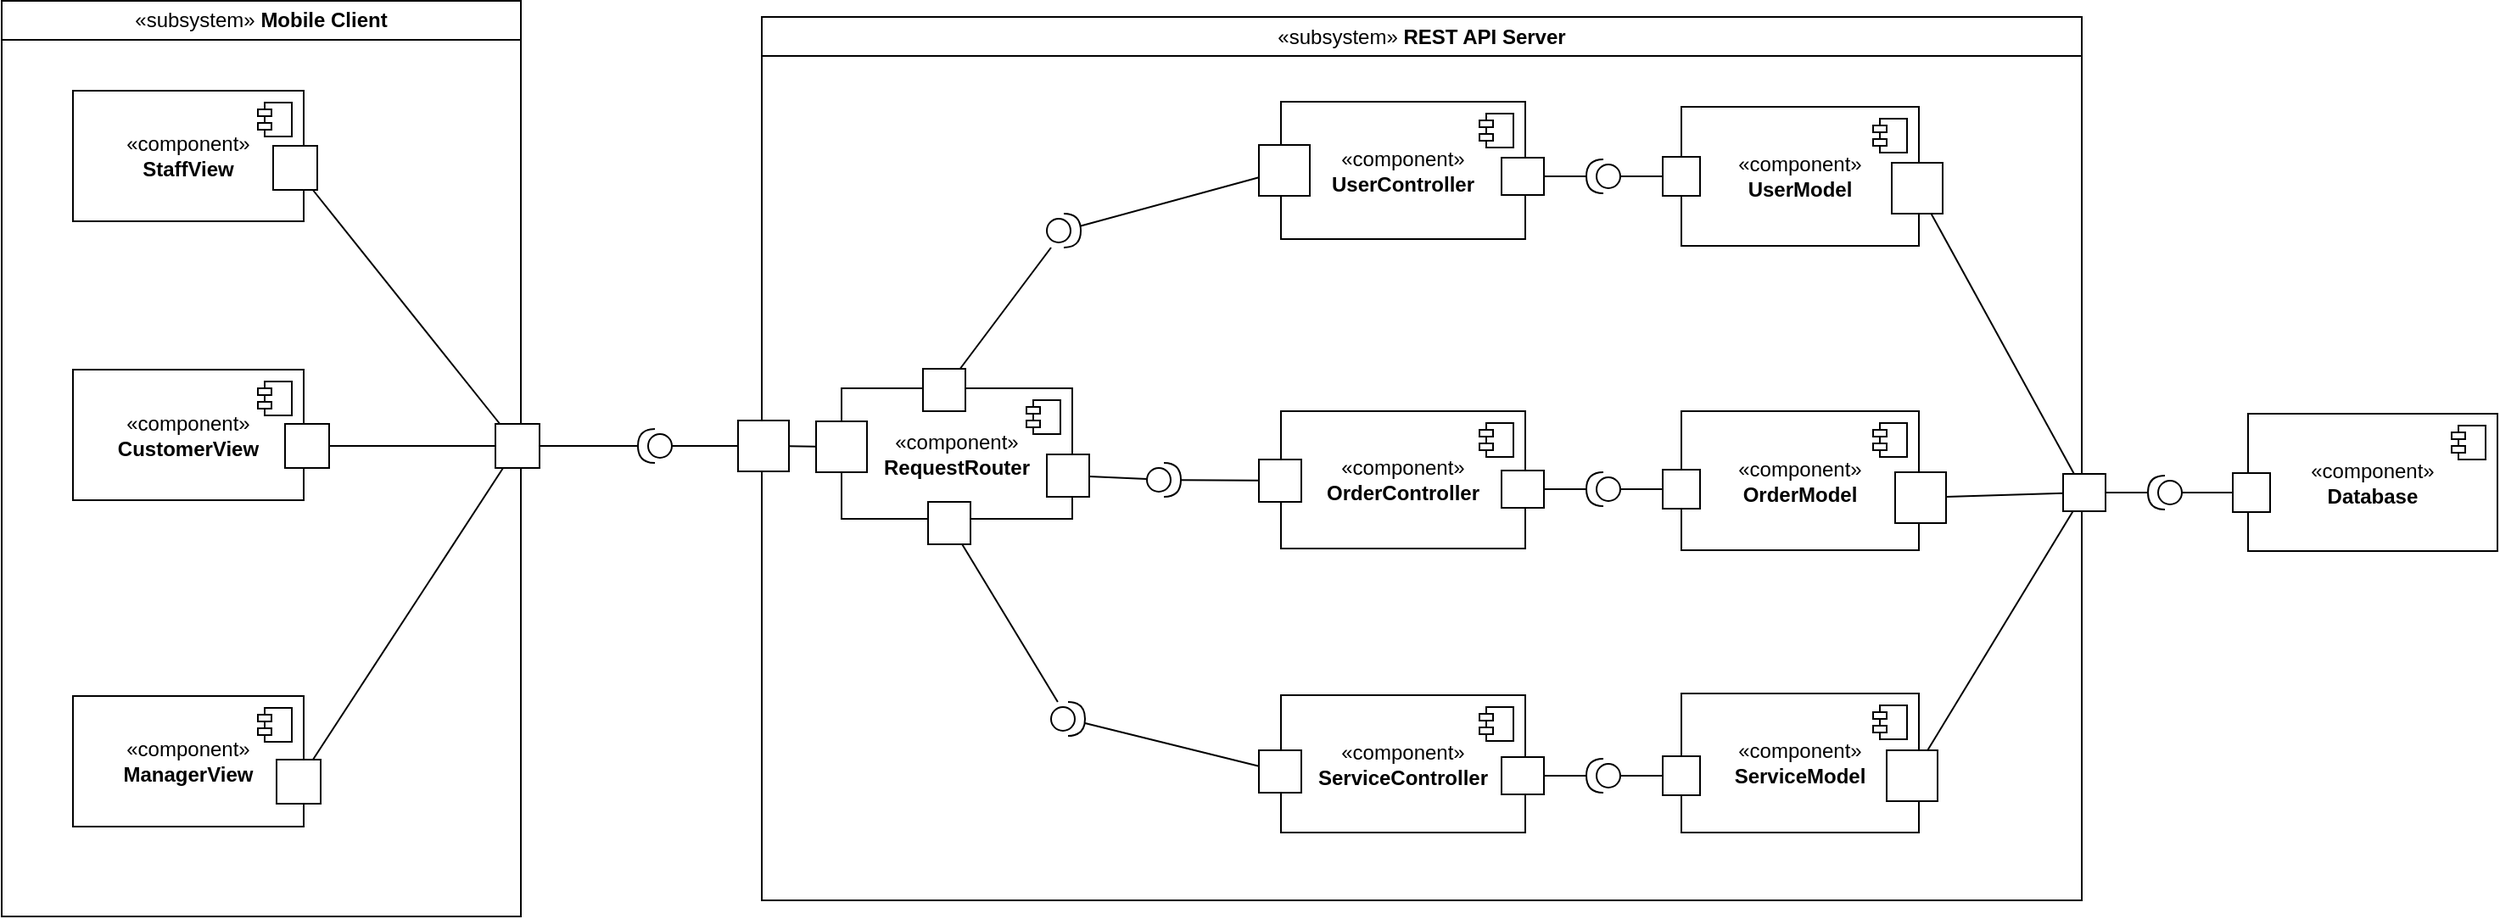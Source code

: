 <mxfile version="25.0.1">
  <diagram name="Page-1" id="HyluQ6U4d7ig4y1MqjCH">
    <mxGraphModel dx="3090" dy="2353" grid="0" gridSize="10" guides="1" tooltips="1" connect="1" arrows="1" fold="1" page="0" pageScale="1" pageWidth="827" pageHeight="1169" math="0" shadow="0">
      <root>
        <mxCell id="0" />
        <mxCell id="1" parent="0" />
        <mxCell id="JhBSRDXb_o0inempLnrZ-7" value="«component»&lt;br&gt;&lt;b&gt;Database&lt;/b&gt;" style="html=1;dropTarget=0;whiteSpace=wrap;" vertex="1" parent="1">
          <mxGeometry x="515" y="-159" width="147" height="81" as="geometry" />
        </mxCell>
        <mxCell id="JhBSRDXb_o0inempLnrZ-8" value="" style="shape=module;jettyWidth=8;jettyHeight=4;" vertex="1" parent="JhBSRDXb_o0inempLnrZ-7">
          <mxGeometry x="1" width="20" height="20" relative="1" as="geometry">
            <mxPoint x="-27" y="7" as="offset" />
          </mxGeometry>
        </mxCell>
        <mxCell id="JhBSRDXb_o0inempLnrZ-23" value="&lt;span style=&quot;font-weight: 400;&quot;&gt;«subsystem»&amp;nbsp;&lt;/span&gt;&lt;b&gt;REST API Server&lt;/b&gt;" style="swimlane;whiteSpace=wrap;html=1;" vertex="1" parent="1">
          <mxGeometry x="-361" y="-393" width="778" height="521" as="geometry" />
        </mxCell>
        <mxCell id="JhBSRDXb_o0inempLnrZ-3" value="«component»&lt;br&gt;&lt;b&gt;OrderController&lt;/b&gt;" style="html=1;dropTarget=0;whiteSpace=wrap;" vertex="1" parent="JhBSRDXb_o0inempLnrZ-23">
          <mxGeometry x="306" y="232.5" width="144" height="81" as="geometry" />
        </mxCell>
        <mxCell id="JhBSRDXb_o0inempLnrZ-4" value="" style="shape=module;jettyWidth=8;jettyHeight=4;" vertex="1" parent="JhBSRDXb_o0inempLnrZ-3">
          <mxGeometry x="1" width="20" height="20" relative="1" as="geometry">
            <mxPoint x="-27" y="7" as="offset" />
          </mxGeometry>
        </mxCell>
        <mxCell id="JhBSRDXb_o0inempLnrZ-5" value="«component»&lt;br&gt;&lt;b&gt;OrderModel&lt;/b&gt;" style="html=1;dropTarget=0;whiteSpace=wrap;" vertex="1" parent="JhBSRDXb_o0inempLnrZ-23">
          <mxGeometry x="542" y="232.5" width="140" height="82" as="geometry" />
        </mxCell>
        <mxCell id="JhBSRDXb_o0inempLnrZ-6" value="" style="shape=module;jettyWidth=8;jettyHeight=4;" vertex="1" parent="JhBSRDXb_o0inempLnrZ-5">
          <mxGeometry x="1" width="20" height="20" relative="1" as="geometry">
            <mxPoint x="-27" y="7" as="offset" />
          </mxGeometry>
        </mxCell>
        <mxCell id="JhBSRDXb_o0inempLnrZ-13" value="«component»&lt;br&gt;&lt;b&gt;ServiceController&lt;/b&gt;" style="html=1;dropTarget=0;whiteSpace=wrap;" vertex="1" parent="JhBSRDXb_o0inempLnrZ-23">
          <mxGeometry x="306" y="400" width="144" height="81" as="geometry" />
        </mxCell>
        <mxCell id="JhBSRDXb_o0inempLnrZ-14" value="" style="shape=module;jettyWidth=8;jettyHeight=4;" vertex="1" parent="JhBSRDXb_o0inempLnrZ-13">
          <mxGeometry x="1" width="20" height="20" relative="1" as="geometry">
            <mxPoint x="-27" y="7" as="offset" />
          </mxGeometry>
        </mxCell>
        <mxCell id="JhBSRDXb_o0inempLnrZ-15" value="«component»&lt;br&gt;&lt;b&gt;UserController&lt;/b&gt;" style="html=1;dropTarget=0;whiteSpace=wrap;" vertex="1" parent="JhBSRDXb_o0inempLnrZ-23">
          <mxGeometry x="306" y="50" width="144" height="81" as="geometry" />
        </mxCell>
        <mxCell id="JhBSRDXb_o0inempLnrZ-16" value="" style="shape=module;jettyWidth=8;jettyHeight=4;" vertex="1" parent="JhBSRDXb_o0inempLnrZ-15">
          <mxGeometry x="1" width="20" height="20" relative="1" as="geometry">
            <mxPoint x="-27" y="7" as="offset" />
          </mxGeometry>
        </mxCell>
        <mxCell id="JhBSRDXb_o0inempLnrZ-17" value="«component»&lt;br&gt;&lt;b&gt;ServiceModel&lt;/b&gt;" style="html=1;dropTarget=0;whiteSpace=wrap;" vertex="1" parent="JhBSRDXb_o0inempLnrZ-23">
          <mxGeometry x="542" y="399" width="140" height="82" as="geometry" />
        </mxCell>
        <mxCell id="JhBSRDXb_o0inempLnrZ-18" value="" style="shape=module;jettyWidth=8;jettyHeight=4;" vertex="1" parent="JhBSRDXb_o0inempLnrZ-17">
          <mxGeometry x="1" width="20" height="20" relative="1" as="geometry">
            <mxPoint x="-27" y="7" as="offset" />
          </mxGeometry>
        </mxCell>
        <mxCell id="JhBSRDXb_o0inempLnrZ-19" value="«component»&lt;br&gt;&lt;b&gt;UserModel&lt;/b&gt;" style="html=1;dropTarget=0;whiteSpace=wrap;" vertex="1" parent="JhBSRDXb_o0inempLnrZ-23">
          <mxGeometry x="542" y="53" width="140" height="82" as="geometry" />
        </mxCell>
        <mxCell id="JhBSRDXb_o0inempLnrZ-20" value="" style="shape=module;jettyWidth=8;jettyHeight=4;" vertex="1" parent="JhBSRDXb_o0inempLnrZ-19">
          <mxGeometry x="1" width="20" height="20" relative="1" as="geometry">
            <mxPoint x="-27" y="7" as="offset" />
          </mxGeometry>
        </mxCell>
        <mxCell id="JhBSRDXb_o0inempLnrZ-21" value="«component»&lt;br&gt;&lt;b&gt;RequestRouter&lt;/b&gt;" style="html=1;dropTarget=0;whiteSpace=wrap;" vertex="1" parent="JhBSRDXb_o0inempLnrZ-23">
          <mxGeometry x="47" y="219" width="136" height="77" as="geometry" />
        </mxCell>
        <mxCell id="JhBSRDXb_o0inempLnrZ-22" value="" style="shape=module;jettyWidth=8;jettyHeight=4;" vertex="1" parent="JhBSRDXb_o0inempLnrZ-21">
          <mxGeometry x="1" width="20" height="20" relative="1" as="geometry">
            <mxPoint x="-27" y="7" as="offset" />
          </mxGeometry>
        </mxCell>
        <mxCell id="JhBSRDXb_o0inempLnrZ-28" value="" style="html=1;rounded=0;" vertex="1" parent="JhBSRDXb_o0inempLnrZ-23">
          <mxGeometry x="-14" y="238" width="30" height="30" as="geometry" />
        </mxCell>
        <mxCell id="JhBSRDXb_o0inempLnrZ-32" value="" style="shape=providedRequiredInterface;html=1;verticalLabelPosition=bottom;sketch=0;rotation=-180;" vertex="1" parent="JhBSRDXb_o0inempLnrZ-23">
          <mxGeometry x="486" y="84" width="20" height="20" as="geometry" />
        </mxCell>
        <mxCell id="JhBSRDXb_o0inempLnrZ-33" value="" style="html=1;rounded=0;" vertex="1" parent="JhBSRDXb_o0inempLnrZ-23">
          <mxGeometry x="436" y="83" width="25" height="22" as="geometry" />
        </mxCell>
        <mxCell id="JhBSRDXb_o0inempLnrZ-36" value="" style="endArrow=none;html=1;rounded=0;fontSize=12;startSize=8;endSize=8;curved=1;entryX=1;entryY=0.5;entryDx=0;entryDy=0;entryPerimeter=0;" edge="1" parent="JhBSRDXb_o0inempLnrZ-23" source="JhBSRDXb_o0inempLnrZ-33" target="JhBSRDXb_o0inempLnrZ-32">
          <mxGeometry relative="1" as="geometry">
            <mxPoint x="300" y="281.459" as="sourcePoint" />
            <mxPoint x="441" y="203.459" as="targetPoint" />
          </mxGeometry>
        </mxCell>
        <mxCell id="JhBSRDXb_o0inempLnrZ-37" value="" style="html=1;rounded=0;" vertex="1" parent="JhBSRDXb_o0inempLnrZ-23">
          <mxGeometry x="531" y="82.5" width="22" height="23" as="geometry" />
        </mxCell>
        <mxCell id="JhBSRDXb_o0inempLnrZ-38" value="" style="endArrow=none;html=1;rounded=0;align=center;verticalAlign=top;endFill=0;labelBackgroundColor=none;endSize=2;fontSize=12;curved=1;entryX=0;entryY=0.5;entryDx=0;entryDy=0;entryPerimeter=0;" edge="1" source="JhBSRDXb_o0inempLnrZ-37" target="JhBSRDXb_o0inempLnrZ-32" parent="JhBSRDXb_o0inempLnrZ-23">
          <mxGeometry relative="1" as="geometry">
            <mxPoint x="548" y="140" as="targetPoint" />
          </mxGeometry>
        </mxCell>
        <mxCell id="JhBSRDXb_o0inempLnrZ-40" value="" style="shape=providedRequiredInterface;html=1;verticalLabelPosition=bottom;sketch=0;rotation=-180;" vertex="1" parent="JhBSRDXb_o0inempLnrZ-23">
          <mxGeometry x="486" y="268.5" width="20" height="20" as="geometry" />
        </mxCell>
        <mxCell id="JhBSRDXb_o0inempLnrZ-41" value="" style="html=1;rounded=0;" vertex="1" parent="JhBSRDXb_o0inempLnrZ-23">
          <mxGeometry x="436" y="267.5" width="25" height="22" as="geometry" />
        </mxCell>
        <mxCell id="JhBSRDXb_o0inempLnrZ-42" value="" style="endArrow=none;html=1;rounded=0;fontSize=12;startSize=8;endSize=8;curved=1;entryX=1;entryY=0.5;entryDx=0;entryDy=0;entryPerimeter=0;" edge="1" parent="JhBSRDXb_o0inempLnrZ-23" source="JhBSRDXb_o0inempLnrZ-41" target="JhBSRDXb_o0inempLnrZ-40">
          <mxGeometry relative="1" as="geometry">
            <mxPoint x="300" y="465.959" as="sourcePoint" />
            <mxPoint x="441" y="387.959" as="targetPoint" />
          </mxGeometry>
        </mxCell>
        <mxCell id="JhBSRDXb_o0inempLnrZ-43" value="" style="html=1;rounded=0;" vertex="1" parent="JhBSRDXb_o0inempLnrZ-23">
          <mxGeometry x="531" y="267" width="22" height="23" as="geometry" />
        </mxCell>
        <mxCell id="JhBSRDXb_o0inempLnrZ-44" value="" style="endArrow=none;html=1;rounded=0;align=center;verticalAlign=top;endFill=0;labelBackgroundColor=none;endSize=2;fontSize=12;curved=1;entryX=0;entryY=0.5;entryDx=0;entryDy=0;entryPerimeter=0;" edge="1" parent="JhBSRDXb_o0inempLnrZ-23" source="JhBSRDXb_o0inempLnrZ-43" target="JhBSRDXb_o0inempLnrZ-40">
          <mxGeometry relative="1" as="geometry">
            <mxPoint x="548" y="324.5" as="targetPoint" />
          </mxGeometry>
        </mxCell>
        <mxCell id="JhBSRDXb_o0inempLnrZ-45" value="" style="shape=providedRequiredInterface;html=1;verticalLabelPosition=bottom;sketch=0;rotation=-180;" vertex="1" parent="JhBSRDXb_o0inempLnrZ-23">
          <mxGeometry x="486" y="437.5" width="20" height="20" as="geometry" />
        </mxCell>
        <mxCell id="JhBSRDXb_o0inempLnrZ-46" value="" style="html=1;rounded=0;" vertex="1" parent="JhBSRDXb_o0inempLnrZ-23">
          <mxGeometry x="436" y="436.5" width="25" height="22" as="geometry" />
        </mxCell>
        <mxCell id="JhBSRDXb_o0inempLnrZ-47" value="" style="endArrow=none;html=1;rounded=0;fontSize=12;startSize=8;endSize=8;curved=1;entryX=1;entryY=0.5;entryDx=0;entryDy=0;entryPerimeter=0;" edge="1" parent="JhBSRDXb_o0inempLnrZ-23" source="JhBSRDXb_o0inempLnrZ-46" target="JhBSRDXb_o0inempLnrZ-45">
          <mxGeometry relative="1" as="geometry">
            <mxPoint x="300" y="634.959" as="sourcePoint" />
            <mxPoint x="441" y="556.959" as="targetPoint" />
          </mxGeometry>
        </mxCell>
        <mxCell id="JhBSRDXb_o0inempLnrZ-48" value="" style="html=1;rounded=0;" vertex="1" parent="JhBSRDXb_o0inempLnrZ-23">
          <mxGeometry x="531" y="436" width="22" height="23" as="geometry" />
        </mxCell>
        <mxCell id="JhBSRDXb_o0inempLnrZ-49" value="" style="endArrow=none;html=1;rounded=0;align=center;verticalAlign=top;endFill=0;labelBackgroundColor=none;endSize=2;fontSize=12;curved=1;entryX=0;entryY=0.5;entryDx=0;entryDy=0;entryPerimeter=0;" edge="1" parent="JhBSRDXb_o0inempLnrZ-23" source="JhBSRDXb_o0inempLnrZ-48" target="JhBSRDXb_o0inempLnrZ-45">
          <mxGeometry relative="1" as="geometry">
            <mxPoint x="548" y="493.5" as="targetPoint" />
          </mxGeometry>
        </mxCell>
        <mxCell id="JhBSRDXb_o0inempLnrZ-51" value="" style="html=1;rounded=0;" vertex="1" parent="JhBSRDXb_o0inempLnrZ-23">
          <mxGeometry x="32" y="238.5" width="30" height="30" as="geometry" />
        </mxCell>
        <mxCell id="JhBSRDXb_o0inempLnrZ-50" value="" style="endArrow=none;html=1;rounded=0;fontSize=12;startSize=8;endSize=8;curved=1;" edge="1" parent="JhBSRDXb_o0inempLnrZ-23" source="JhBSRDXb_o0inempLnrZ-28" target="JhBSRDXb_o0inempLnrZ-51">
          <mxGeometry relative="1" as="geometry">
            <mxPoint x="153" y="236.459" as="sourcePoint" />
            <mxPoint x="52" y="253" as="targetPoint" />
          </mxGeometry>
        </mxCell>
        <mxCell id="JhBSRDXb_o0inempLnrZ-64" value="" style="html=1;rounded=0;" vertex="1" parent="JhBSRDXb_o0inempLnrZ-23">
          <mxGeometry x="666" y="86" width="30" height="30" as="geometry" />
        </mxCell>
        <mxCell id="JhBSRDXb_o0inempLnrZ-67" value="" style="html=1;rounded=0;" vertex="1" parent="JhBSRDXb_o0inempLnrZ-23">
          <mxGeometry x="668" y="268.5" width="30" height="30" as="geometry" />
        </mxCell>
        <mxCell id="JhBSRDXb_o0inempLnrZ-69" value="" style="html=1;rounded=0;" vertex="1" parent="JhBSRDXb_o0inempLnrZ-23">
          <mxGeometry x="663" y="432.5" width="30" height="30" as="geometry" />
        </mxCell>
        <mxCell id="JhBSRDXb_o0inempLnrZ-72" value="" style="html=1;rounded=0;" vertex="1" parent="JhBSRDXb_o0inempLnrZ-23">
          <mxGeometry x="293" y="75.5" width="30" height="30" as="geometry" />
        </mxCell>
        <mxCell id="JhBSRDXb_o0inempLnrZ-76" value="" style="html=1;rounded=0;" vertex="1" parent="JhBSRDXb_o0inempLnrZ-23">
          <mxGeometry x="293" y="261" width="25" height="25" as="geometry" />
        </mxCell>
        <mxCell id="JhBSRDXb_o0inempLnrZ-77" value="" style="endArrow=none;html=1;rounded=0;align=center;verticalAlign=top;endFill=0;labelBackgroundColor=none;endSize=2;fontSize=12;curved=1;" edge="1" parent="JhBSRDXb_o0inempLnrZ-23" source="JhBSRDXb_o0inempLnrZ-76" target="JhBSRDXb_o0inempLnrZ-87">
          <mxGeometry relative="1" as="geometry">
            <mxPoint x="253" y="274" as="targetPoint" />
          </mxGeometry>
        </mxCell>
        <mxCell id="JhBSRDXb_o0inempLnrZ-78" value="" style="html=1;rounded=0;" vertex="1" parent="JhBSRDXb_o0inempLnrZ-23">
          <mxGeometry x="293" y="432.5" width="25" height="25" as="geometry" />
        </mxCell>
        <mxCell id="JhBSRDXb_o0inempLnrZ-84" value="" style="html=1;rounded=0;" vertex="1" parent="JhBSRDXb_o0inempLnrZ-23">
          <mxGeometry x="95" y="207.5" width="25" height="25" as="geometry" />
        </mxCell>
        <mxCell id="JhBSRDXb_o0inempLnrZ-85" value="" style="html=1;rounded=0;" vertex="1" parent="JhBSRDXb_o0inempLnrZ-23">
          <mxGeometry x="98" y="286" width="25" height="25" as="geometry" />
        </mxCell>
        <mxCell id="JhBSRDXb_o0inempLnrZ-86" value="" style="html=1;rounded=0;" vertex="1" parent="JhBSRDXb_o0inempLnrZ-23">
          <mxGeometry x="168" y="258" width="25" height="25" as="geometry" />
        </mxCell>
        <mxCell id="JhBSRDXb_o0inempLnrZ-87" value="" style="shape=providedRequiredInterface;html=1;verticalLabelPosition=bottom;sketch=0;" vertex="1" parent="JhBSRDXb_o0inempLnrZ-23">
          <mxGeometry x="227" y="263" width="20" height="20" as="geometry" />
        </mxCell>
        <mxCell id="JhBSRDXb_o0inempLnrZ-88" value="" style="endArrow=none;html=1;rounded=0;align=center;verticalAlign=top;endFill=0;labelBackgroundColor=none;endSize=2;fontSize=12;curved=1;" edge="1" parent="JhBSRDXb_o0inempLnrZ-23" source="JhBSRDXb_o0inempLnrZ-87" target="JhBSRDXb_o0inempLnrZ-86">
          <mxGeometry relative="1" as="geometry">
            <mxPoint x="121" y="432" as="targetPoint" />
            <mxPoint x="230" y="299" as="sourcePoint" />
          </mxGeometry>
        </mxCell>
        <mxCell id="JhBSRDXb_o0inempLnrZ-89" value="" style="shape=providedRequiredInterface;html=1;verticalLabelPosition=bottom;sketch=0;" vertex="1" parent="JhBSRDXb_o0inempLnrZ-23">
          <mxGeometry x="168" y="116" width="20" height="20" as="geometry" />
        </mxCell>
        <mxCell id="JhBSRDXb_o0inempLnrZ-73" value="" style="endArrow=none;html=1;rounded=0;align=center;verticalAlign=top;endFill=0;labelBackgroundColor=none;endSize=2;fontSize=12;curved=1;" edge="1" source="JhBSRDXb_o0inempLnrZ-72" target="JhBSRDXb_o0inempLnrZ-89" parent="JhBSRDXb_o0inempLnrZ-23">
          <mxGeometry relative="1" as="geometry">
            <mxPoint x="127" y="87" as="targetPoint" />
          </mxGeometry>
        </mxCell>
        <mxCell id="JhBSRDXb_o0inempLnrZ-90" value="" style="endArrow=none;html=1;rounded=0;fontSize=12;startSize=8;endSize=8;curved=1;" edge="1" parent="JhBSRDXb_o0inempLnrZ-23" source="JhBSRDXb_o0inempLnrZ-84" target="JhBSRDXb_o0inempLnrZ-89">
          <mxGeometry relative="1" as="geometry">
            <mxPoint x="170" y="316.459" as="sourcePoint" />
            <mxPoint x="311" y="238.459" as="targetPoint" />
          </mxGeometry>
        </mxCell>
        <mxCell id="JhBSRDXb_o0inempLnrZ-91" value="" style="shape=providedRequiredInterface;html=1;verticalLabelPosition=bottom;sketch=0;" vertex="1" parent="JhBSRDXb_o0inempLnrZ-23">
          <mxGeometry x="170.5" y="404" width="20" height="20" as="geometry" />
        </mxCell>
        <mxCell id="JhBSRDXb_o0inempLnrZ-79" value="" style="endArrow=none;html=1;rounded=0;align=center;verticalAlign=top;endFill=0;labelBackgroundColor=none;endSize=2;fontSize=12;curved=1;" edge="1" parent="JhBSRDXb_o0inempLnrZ-23" source="JhBSRDXb_o0inempLnrZ-78" target="JhBSRDXb_o0inempLnrZ-91">
          <mxGeometry relative="1" as="geometry">
            <mxPoint x="111" y="422" as="targetPoint" />
          </mxGeometry>
        </mxCell>
        <mxCell id="JhBSRDXb_o0inempLnrZ-92" value="" style="endArrow=none;html=1;rounded=0;fontSize=12;startSize=8;endSize=8;curved=1;" edge="1" parent="JhBSRDXb_o0inempLnrZ-23" source="JhBSRDXb_o0inempLnrZ-85" target="JhBSRDXb_o0inempLnrZ-91">
          <mxGeometry relative="1" as="geometry">
            <mxPoint x="225" y="305.459" as="sourcePoint" />
            <mxPoint x="366" y="227.459" as="targetPoint" />
          </mxGeometry>
        </mxCell>
        <mxCell id="JhBSRDXb_o0inempLnrZ-27" value="" style="shape=providedRequiredInterface;html=1;verticalLabelPosition=bottom;sketch=0;rotation=-180;" vertex="1" parent="1">
          <mxGeometry x="-434" y="-150" width="20" height="20" as="geometry" />
        </mxCell>
        <mxCell id="JhBSRDXb_o0inempLnrZ-31" value="" style="endArrow=none;html=1;rounded=0;fontSize=12;startSize=8;endSize=8;curved=1;exitX=0;exitY=0.5;exitDx=0;exitDy=0;exitPerimeter=0;" edge="1" parent="1" source="JhBSRDXb_o0inempLnrZ-27" target="JhBSRDXb_o0inempLnrZ-28">
          <mxGeometry relative="1" as="geometry">
            <mxPoint x="-400" y="-146" as="sourcePoint" />
            <mxPoint x="-308" y="-71.541" as="targetPoint" />
          </mxGeometry>
        </mxCell>
        <mxCell id="JhBSRDXb_o0inempLnrZ-58" value="" style="shape=providedRequiredInterface;html=1;verticalLabelPosition=bottom;sketch=0;rotation=-180;" vertex="1" parent="1">
          <mxGeometry x="456" y="-122.5" width="20" height="20" as="geometry" />
        </mxCell>
        <mxCell id="JhBSRDXb_o0inempLnrZ-59" value="" style="html=1;rounded=0;" vertex="1" parent="1">
          <mxGeometry x="406" y="-123.5" width="25" height="22" as="geometry" />
        </mxCell>
        <mxCell id="JhBSRDXb_o0inempLnrZ-60" value="" style="endArrow=none;html=1;rounded=0;fontSize=12;startSize=8;endSize=8;curved=1;entryX=1;entryY=0.5;entryDx=0;entryDy=0;entryPerimeter=0;" edge="1" parent="1" source="JhBSRDXb_o0inempLnrZ-59" target="JhBSRDXb_o0inempLnrZ-58">
          <mxGeometry relative="1" as="geometry">
            <mxPoint x="270" y="74.959" as="sourcePoint" />
            <mxPoint x="411" y="-3.041" as="targetPoint" />
          </mxGeometry>
        </mxCell>
        <mxCell id="JhBSRDXb_o0inempLnrZ-61" value="" style="html=1;rounded=0;" vertex="1" parent="1">
          <mxGeometry x="506" y="-124" width="22" height="23" as="geometry" />
        </mxCell>
        <mxCell id="JhBSRDXb_o0inempLnrZ-62" value="" style="endArrow=none;html=1;rounded=0;align=center;verticalAlign=top;endFill=0;labelBackgroundColor=none;endSize=2;fontSize=12;curved=1;entryX=0;entryY=0.5;entryDx=0;entryDy=0;entryPerimeter=0;" edge="1" parent="1" source="JhBSRDXb_o0inempLnrZ-61" target="JhBSRDXb_o0inempLnrZ-58">
          <mxGeometry relative="1" as="geometry">
            <mxPoint x="518" y="-66.5" as="targetPoint" />
          </mxGeometry>
        </mxCell>
        <mxCell id="JhBSRDXb_o0inempLnrZ-65" value="" style="endArrow=none;html=1;rounded=0;align=center;verticalAlign=top;endFill=0;labelBackgroundColor=none;endSize=2;fontSize=12;curved=1;" edge="1" source="JhBSRDXb_o0inempLnrZ-64" target="JhBSRDXb_o0inempLnrZ-59" parent="1">
          <mxGeometry relative="1" as="geometry">
            <mxPoint x="359" y="-289" as="targetPoint" />
          </mxGeometry>
        </mxCell>
        <mxCell id="JhBSRDXb_o0inempLnrZ-68" value="" style="endArrow=none;html=1;rounded=0;align=center;verticalAlign=top;endFill=0;labelBackgroundColor=none;endSize=2;fontSize=12;curved=1;" edge="1" parent="1" source="JhBSRDXb_o0inempLnrZ-67" target="JhBSRDXb_o0inempLnrZ-59">
          <mxGeometry relative="1" as="geometry">
            <mxPoint x="414" y="59.5" as="targetPoint" />
          </mxGeometry>
        </mxCell>
        <mxCell id="JhBSRDXb_o0inempLnrZ-70" value="" style="endArrow=none;html=1;rounded=0;align=center;verticalAlign=top;endFill=0;labelBackgroundColor=none;endSize=2;fontSize=12;curved=1;" edge="1" parent="1" source="JhBSRDXb_o0inempLnrZ-69" target="JhBSRDXb_o0inempLnrZ-59">
          <mxGeometry relative="1" as="geometry">
            <mxPoint x="401" y="52" as="targetPoint" />
          </mxGeometry>
        </mxCell>
        <mxCell id="JhBSRDXb_o0inempLnrZ-93" value="&lt;span style=&quot;font-weight: 400;&quot;&gt;«subsystem»&amp;nbsp;&lt;/span&gt;&lt;b&gt;Mobile Client&lt;/b&gt;" style="swimlane;whiteSpace=wrap;html=1;" vertex="1" parent="1">
          <mxGeometry x="-809" y="-402.5" width="306" height="540" as="geometry" />
        </mxCell>
        <mxCell id="JhBSRDXb_o0inempLnrZ-1" value="«component»&lt;br&gt;&lt;b&gt;CustomerView&lt;/b&gt;" style="html=1;dropTarget=0;whiteSpace=wrap;" vertex="1" parent="JhBSRDXb_o0inempLnrZ-93">
          <mxGeometry x="42" y="217.5" width="136" height="77" as="geometry" />
        </mxCell>
        <mxCell id="JhBSRDXb_o0inempLnrZ-2" value="" style="shape=module;jettyWidth=8;jettyHeight=4;" vertex="1" parent="JhBSRDXb_o0inempLnrZ-1">
          <mxGeometry x="1" width="20" height="20" relative="1" as="geometry">
            <mxPoint x="-27" y="7" as="offset" />
          </mxGeometry>
        </mxCell>
        <mxCell id="JhBSRDXb_o0inempLnrZ-9" value="«component»&lt;br&gt;&lt;b&gt;ManagerView&lt;/b&gt;" style="html=1;dropTarget=0;whiteSpace=wrap;" vertex="1" parent="JhBSRDXb_o0inempLnrZ-93">
          <mxGeometry x="42" y="410" width="136" height="77" as="geometry" />
        </mxCell>
        <mxCell id="JhBSRDXb_o0inempLnrZ-10" value="" style="shape=module;jettyWidth=8;jettyHeight=4;" vertex="1" parent="JhBSRDXb_o0inempLnrZ-9">
          <mxGeometry x="1" width="20" height="20" relative="1" as="geometry">
            <mxPoint x="-27" y="7" as="offset" />
          </mxGeometry>
        </mxCell>
        <mxCell id="JhBSRDXb_o0inempLnrZ-11" value="«component»&lt;br&gt;&lt;b&gt;StaffView&lt;/b&gt;" style="html=1;dropTarget=0;whiteSpace=wrap;" vertex="1" parent="JhBSRDXb_o0inempLnrZ-93">
          <mxGeometry x="42" y="53" width="136" height="77" as="geometry" />
        </mxCell>
        <mxCell id="JhBSRDXb_o0inempLnrZ-12" value="" style="shape=module;jettyWidth=8;jettyHeight=4;" vertex="1" parent="JhBSRDXb_o0inempLnrZ-11">
          <mxGeometry x="1" width="20" height="20" relative="1" as="geometry">
            <mxPoint x="-27" y="7" as="offset" />
          </mxGeometry>
        </mxCell>
        <mxCell id="JhBSRDXb_o0inempLnrZ-94" value="" style="whiteSpace=wrap;html=1;aspect=fixed;" vertex="1" parent="JhBSRDXb_o0inempLnrZ-93">
          <mxGeometry x="291" y="249.5" width="26" height="26" as="geometry" />
        </mxCell>
        <mxCell id="JhBSRDXb_o0inempLnrZ-97" value="" style="whiteSpace=wrap;html=1;aspect=fixed;" vertex="1" parent="JhBSRDXb_o0inempLnrZ-93">
          <mxGeometry x="160" y="85.5" width="26" height="26" as="geometry" />
        </mxCell>
        <mxCell id="JhBSRDXb_o0inempLnrZ-96" value="" style="endArrow=none;html=1;rounded=0;fontSize=12;startSize=8;endSize=8;curved=1;" edge="1" parent="JhBSRDXb_o0inempLnrZ-93" source="JhBSRDXb_o0inempLnrZ-97" target="JhBSRDXb_o0inempLnrZ-94">
          <mxGeometry relative="1" as="geometry">
            <mxPoint x="348" y="445.959" as="sourcePoint" />
            <mxPoint x="489" y="367.959" as="targetPoint" />
          </mxGeometry>
        </mxCell>
        <mxCell id="JhBSRDXb_o0inempLnrZ-98" value="" style="whiteSpace=wrap;html=1;aspect=fixed;" vertex="1" parent="JhBSRDXb_o0inempLnrZ-93">
          <mxGeometry x="167" y="249.5" width="26" height="26" as="geometry" />
        </mxCell>
        <mxCell id="JhBSRDXb_o0inempLnrZ-99" value="" style="endArrow=none;html=1;rounded=0;fontSize=12;startSize=8;endSize=8;curved=1;" edge="1" parent="JhBSRDXb_o0inempLnrZ-93" source="JhBSRDXb_o0inempLnrZ-98" target="JhBSRDXb_o0inempLnrZ-94">
          <mxGeometry relative="1" as="geometry">
            <mxPoint x="193" y="121" as="sourcePoint" />
            <mxPoint x="287" y="293.5" as="targetPoint" />
          </mxGeometry>
        </mxCell>
        <mxCell id="JhBSRDXb_o0inempLnrZ-101" value="" style="whiteSpace=wrap;html=1;aspect=fixed;" vertex="1" parent="JhBSRDXb_o0inempLnrZ-93">
          <mxGeometry x="162" y="447.5" width="26" height="26" as="geometry" />
        </mxCell>
        <mxCell id="JhBSRDXb_o0inempLnrZ-100" value="" style="endArrow=none;html=1;rounded=0;fontSize=12;startSize=8;endSize=8;curved=1;" edge="1" parent="JhBSRDXb_o0inempLnrZ-93" source="JhBSRDXb_o0inempLnrZ-101" target="JhBSRDXb_o0inempLnrZ-94">
          <mxGeometry relative="1" as="geometry">
            <mxPoint x="222" y="403.5" as="sourcePoint" />
            <mxPoint x="301" y="275" as="targetPoint" />
          </mxGeometry>
        </mxCell>
        <mxCell id="JhBSRDXb_o0inempLnrZ-95" value="" style="endArrow=none;html=1;rounded=0;fontSize=12;startSize=8;endSize=8;curved=1;" edge="1" parent="1" source="JhBSRDXb_o0inempLnrZ-94" target="JhBSRDXb_o0inempLnrZ-27">
          <mxGeometry relative="1" as="geometry">
            <mxPoint x="-492" y="-101.541" as="sourcePoint" />
            <mxPoint x="-351" y="-179.541" as="targetPoint" />
          </mxGeometry>
        </mxCell>
      </root>
    </mxGraphModel>
  </diagram>
</mxfile>
